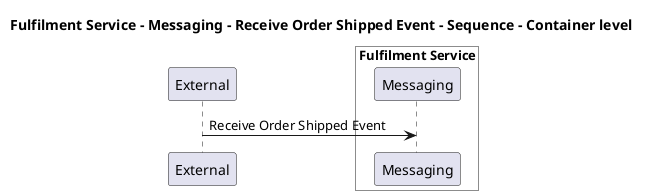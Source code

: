 @startuml

title Fulfilment Service - Messaging - Receive Order Shipped Event - Sequence - Container level

participant "External" as C4InterFlow.SoftwareSystems.ExternalSystem

box "Fulfilment Service" #White
    participant "Messaging" as ECommercePlatform.SoftwareSystems.FulfilmentService.Containers.Messaging
end box


C4InterFlow.SoftwareSystems.ExternalSystem -> ECommercePlatform.SoftwareSystems.FulfilmentService.Containers.Messaging : Receive Order Shipped Event


@enduml
